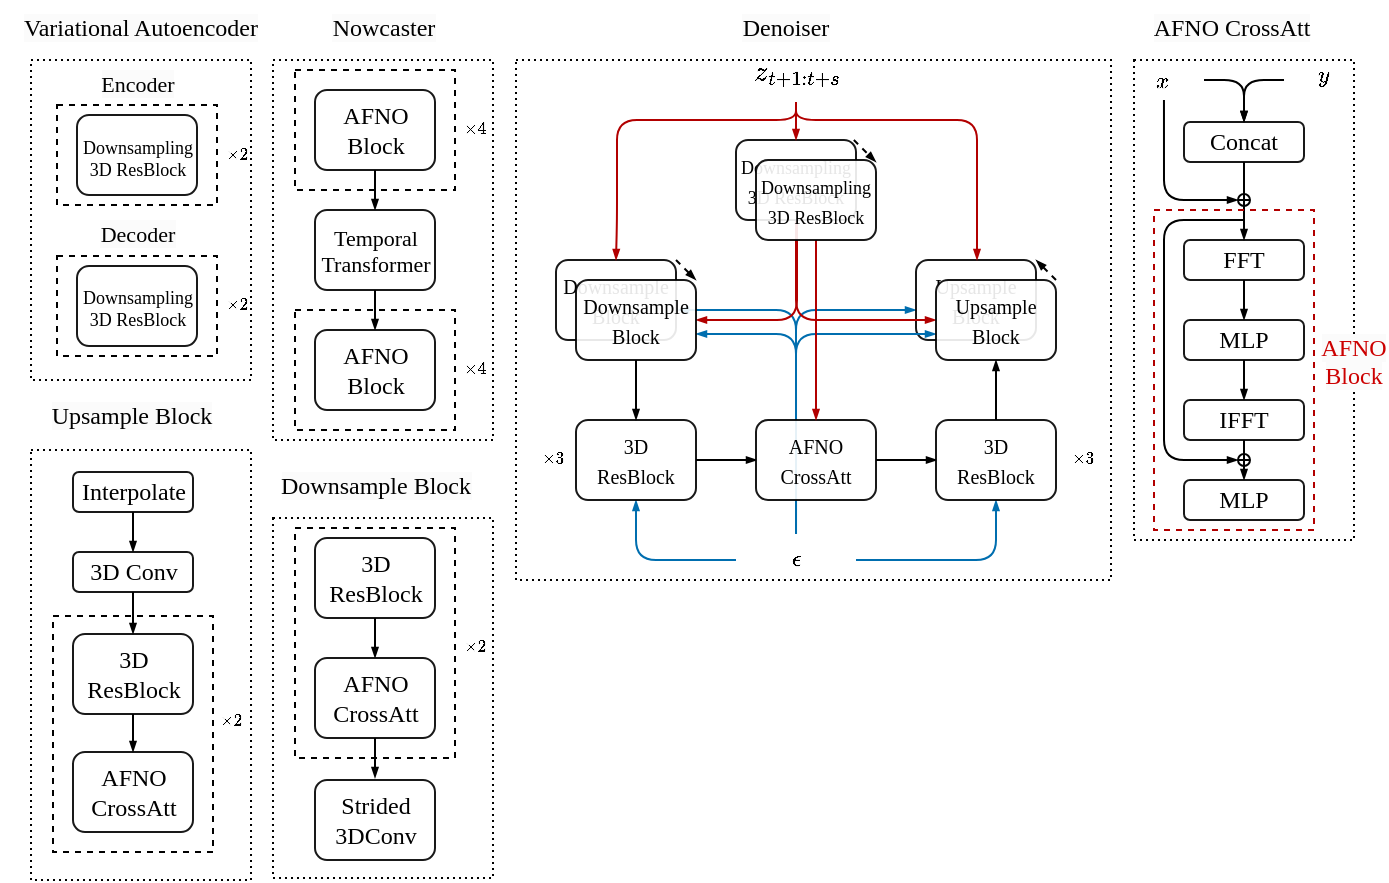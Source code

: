 <mxfile version="24.5.5" type="github">
  <diagram name="Page-1" id="O0wEJRaNHXb9twbTC883">
    <mxGraphModel dx="1012" dy="707" grid="1" gridSize="10" guides="1" tooltips="1" connect="1" arrows="1" fold="1" page="1" pageScale="1" pageWidth="827" pageHeight="1169" math="1" shadow="0">
      <root>
        <mxCell id="0" />
        <mxCell id="1" parent="0" />
        <mxCell id="dDqRAfCX4KW8CPbdggCC-2" value="" style="rounded=0;whiteSpace=wrap;html=1;fillColor=none;dashed=1;dashPattern=1 2;" vertex="1" parent="1">
          <mxGeometry x="194.5" y="80" width="110" height="190" as="geometry" />
        </mxCell>
        <mxCell id="Y9xQykt3Nz5YGnt7pqd_-141" value="" style="rounded=0;whiteSpace=wrap;html=1;fillColor=none;dashed=1;dashPattern=1 2;" parent="1" vertex="1">
          <mxGeometry x="73.5" y="275" width="110" height="215" as="geometry" />
        </mxCell>
        <mxCell id="Y9xQykt3Nz5YGnt7pqd_-128" value="&lt;font style=&quot;font-size: 9px;&quot;&gt;$$\times 2$$&lt;/font&gt;" style="text;html=1;align=center;verticalAlign=middle;resizable=0;points=[];autosize=1;strokeColor=none;fillColor=none;fontSize=20;fontFamily=Architects Daughter;" parent="1" vertex="1">
          <mxGeometry x="254.5" y="354" width="80" height="40" as="geometry" />
        </mxCell>
        <mxCell id="Y9xQykt3Nz5YGnt7pqd_-143" value="" style="rounded=0;whiteSpace=wrap;html=1;fillColor=none;dashed=1;" parent="1" vertex="1">
          <mxGeometry x="84.5" y="358" width="80" height="118" as="geometry" />
        </mxCell>
        <mxCell id="Y9xQykt3Nz5YGnt7pqd_-132" value="" style="rounded=0;whiteSpace=wrap;html=1;fillColor=none;dashed=1;dashPattern=1 2;" parent="1" vertex="1">
          <mxGeometry x="194.5" y="309" width="110" height="180" as="geometry" />
        </mxCell>
        <mxCell id="Y9xQykt3Nz5YGnt7pqd_-126" value="" style="rounded=0;whiteSpace=wrap;html=1;fillColor=none;dashed=1;" parent="1" vertex="1">
          <mxGeometry x="205.5" y="314" width="80" height="115" as="geometry" />
        </mxCell>
        <mxCell id="Y9xQykt3Nz5YGnt7pqd_-121" value="" style="rounded=0;whiteSpace=wrap;html=1;fillColor=none;dashed=1;dashPattern=1 2;" parent="1" vertex="1">
          <mxGeometry x="316" y="80" width="297.5" height="260" as="geometry" />
        </mxCell>
        <mxCell id="Y9xQykt3Nz5YGnt7pqd_-76" style="edgeStyle=orthogonalEdgeStyle;rounded=1;hachureGap=4;orthogonalLoop=1;jettySize=auto;html=1;exitX=0.389;exitY=0.25;exitDx=0;exitDy=0;fontFamily=Architects Daughter;fontSource=https%3A%2F%2Ffonts.googleapis.com%2Fcss%3Ffamily%3DArchitects%2BDaughter;fontSize=16;endSize=3;startSize=3;endArrow=blockThin;endFill=1;fillColor=#1ba1e2;strokeColor=#006EAF;exitPerimeter=0;" parent="1" edge="1">
          <mxGeometry relative="1" as="geometry">
            <mxPoint x="456.01" y="305" as="sourcePoint" />
            <mxPoint x="516" y="205" as="targetPoint" />
            <Array as="points">
              <mxPoint x="456" y="205" />
            </Array>
          </mxGeometry>
        </mxCell>
        <mxCell id="Y9xQykt3Nz5YGnt7pqd_-46" value="&lt;font face=&quot;Times New Roman&quot;&gt;&lt;font style=&quot;font-size: 10px;&quot;&gt;Upsample Block&lt;/font&gt;&lt;br&gt;&lt;/font&gt;" style="rounded=1;whiteSpace=wrap;html=1;gradientColor=none;fillStyle=auto;opacity=90;" parent="1" vertex="1">
          <mxGeometry x="516" y="180" width="60" height="40" as="geometry" />
        </mxCell>
        <mxCell id="Y9xQykt3Nz5YGnt7pqd_-75" style="edgeStyle=orthogonalEdgeStyle;rounded=1;hachureGap=4;orthogonalLoop=1;jettySize=auto;html=1;fontFamily=Architects Daughter;fontSource=https%3A%2F%2Ffonts.googleapis.com%2Fcss%3Ffamily%3DArchitects%2BDaughter;fontSize=16;entryX=1;entryY=0.75;entryDx=0;entryDy=0;endSize=3;startSize=3;fillColor=#1ba1e2;strokeColor=#006EAF;endArrow=blockThin;endFill=1;" parent="1" edge="1">
          <mxGeometry relative="1" as="geometry">
            <mxPoint x="397" y="205" as="targetPoint" />
            <mxPoint x="456" y="310" as="sourcePoint" />
            <Array as="points">
              <mxPoint x="456" y="305" />
              <mxPoint x="456" y="205" />
            </Array>
          </mxGeometry>
        </mxCell>
        <mxCell id="Y9xQykt3Nz5YGnt7pqd_-74" style="edgeStyle=orthogonalEdgeStyle;rounded=1;hachureGap=4;orthogonalLoop=1;jettySize=auto;html=1;exitX=0.389;exitY=0.25;exitDx=0;exitDy=0;entryX=0;entryY=0.75;entryDx=0;entryDy=0;fontFamily=Architects Daughter;fontSource=https%3A%2F%2Ffonts.googleapis.com%2Fcss%3Ffamily%3DArchitects%2BDaughter;fontSize=16;endSize=3;startSize=3;endArrow=blockThin;endFill=1;fillColor=#1ba1e2;strokeColor=#006EAF;exitPerimeter=0;" parent="1" edge="1">
          <mxGeometry relative="1" as="geometry">
            <mxPoint x="456.01" y="317" as="sourcePoint" />
            <mxPoint x="526" y="217" as="targetPoint" />
            <Array as="points">
              <mxPoint x="456" y="217" />
            </Array>
          </mxGeometry>
        </mxCell>
        <mxCell id="Y9xQykt3Nz5YGnt7pqd_-73" style="edgeStyle=orthogonalEdgeStyle;rounded=1;hachureGap=4;orthogonalLoop=1;jettySize=auto;html=1;exitX=0.389;exitY=0.25;exitDx=0;exitDy=0;fontFamily=Architects Daughter;fontSource=https%3A%2F%2Ffonts.googleapis.com%2Fcss%3Ffamily%3DArchitects%2BDaughter;fontSize=16;entryX=1;entryY=0.75;entryDx=0;entryDy=0;endSize=3;startSize=3;exitPerimeter=0;fillColor=#1ba1e2;strokeColor=#006EAF;endArrow=blockThin;endFill=1;" parent="1" edge="1">
          <mxGeometry relative="1" as="geometry">
            <mxPoint x="406" y="217" as="targetPoint" />
            <mxPoint x="456.01" y="317" as="sourcePoint" />
            <Array as="points">
              <mxPoint x="456" y="217" />
            </Array>
          </mxGeometry>
        </mxCell>
        <mxCell id="Y9xQykt3Nz5YGnt7pqd_-18" style="edgeStyle=orthogonalEdgeStyle;rounded=1;hachureGap=4;orthogonalLoop=1;jettySize=auto;html=1;exitX=1;exitY=0.5;exitDx=0;exitDy=0;fontFamily=Architects Daughter;fontSource=https%3A%2F%2Ffonts.googleapis.com%2Fcss%3Ffamily%3DArchitects%2BDaughter;fontSize=16;endArrow=blockThin;endFill=1;endSize=3;startSize=3;" parent="1" source="Y9xQykt3Nz5YGnt7pqd_-15" edge="1">
          <mxGeometry relative="1" as="geometry">
            <mxPoint x="436.5" y="280.081" as="targetPoint" />
          </mxGeometry>
        </mxCell>
        <mxCell id="Y9xQykt3Nz5YGnt7pqd_-70" style="edgeStyle=orthogonalEdgeStyle;rounded=1;hachureGap=4;orthogonalLoop=1;jettySize=auto;html=1;fontFamily=Architects Daughter;fontSource=https%3A%2F%2Ffonts.googleapis.com%2Fcss%3Ffamily%3DArchitects%2BDaughter;fontSize=16;endSize=3;startSize=3;endArrow=blockThin;endFill=1;fillColor=#1ba1e2;strokeColor=#006EAF;" parent="1" target="Y9xQykt3Nz5YGnt7pqd_-15" edge="1">
          <mxGeometry relative="1" as="geometry">
            <mxPoint x="426" y="330" as="sourcePoint" />
            <Array as="points">
              <mxPoint x="376" y="330" />
            </Array>
          </mxGeometry>
        </mxCell>
        <mxCell id="Y9xQykt3Nz5YGnt7pqd_-15" value="&lt;font face=&quot;Times New Roman&quot;&gt;&lt;font style=&quot;font-size: 10px;&quot;&gt;3D &lt;br&gt;ResBlock&lt;/font&gt;&lt;br&gt;&lt;/font&gt;" style="rounded=1;whiteSpace=wrap;html=1;opacity=90;" parent="1" vertex="1">
          <mxGeometry x="346" y="260" width="60" height="40" as="geometry" />
        </mxCell>
        <mxCell id="Y9xQykt3Nz5YGnt7pqd_-16" value="&lt;font style=&quot;font-size: 9px;&quot;&gt;$$\times 3$$&lt;/font&gt;" style="text;html=1;align=center;verticalAlign=middle;resizable=0;points=[];autosize=1;strokeColor=none;fillColor=none;fontSize=20;fontFamily=Architects Daughter;" parent="1" vertex="1">
          <mxGeometry x="293.5" y="260" width="80" height="40" as="geometry" />
        </mxCell>
        <mxCell id="Y9xQykt3Nz5YGnt7pqd_-21" style="edgeStyle=orthogonalEdgeStyle;rounded=1;hachureGap=4;orthogonalLoop=1;jettySize=auto;html=1;fontFamily=Architects Daughter;fontSource=https%3A%2F%2Ffonts.googleapis.com%2Fcss%3Ffamily%3DArchitects%2BDaughter;fontSize=16;endArrow=blockThin;endFill=1;endSize=3;startSize=3;" parent="1" source="Y9xQykt3Nz5YGnt7pqd_-20" edge="1">
          <mxGeometry relative="1" as="geometry">
            <mxPoint x="526.5" y="280" as="targetPoint" />
          </mxGeometry>
        </mxCell>
        <mxCell id="Y9xQykt3Nz5YGnt7pqd_-71" style="edgeStyle=orthogonalEdgeStyle;rounded=1;hachureGap=4;orthogonalLoop=1;jettySize=auto;html=1;fontFamily=Architects Daughter;fontSource=https%3A%2F%2Ffonts.googleapis.com%2Fcss%3Ffamily%3DArchitects%2BDaughter;fontSize=16;endSize=3;startSize=3;endArrow=blockThin;endFill=1;fillColor=#1ba1e2;strokeColor=#006EAF;" parent="1" target="Y9xQykt3Nz5YGnt7pqd_-22" edge="1">
          <mxGeometry relative="1" as="geometry">
            <mxPoint x="486" y="330" as="sourcePoint" />
            <Array as="points">
              <mxPoint x="496" y="330" />
              <mxPoint x="556" y="330" />
            </Array>
          </mxGeometry>
        </mxCell>
        <mxCell id="Y9xQykt3Nz5YGnt7pqd_-20" value="&lt;font style=&quot;font-size: 10px;&quot; face=&quot;Times New Roman&quot;&gt;&lt;font style=&quot;font-size: 10px;&quot;&gt;AFNO&lt;br&gt;&lt;/font&gt;CrossAtt&lt;br&gt;&lt;/font&gt;" style="rounded=1;whiteSpace=wrap;html=1;opacity=90;" parent="1" vertex="1">
          <mxGeometry x="436" y="260" width="60" height="40" as="geometry" />
        </mxCell>
        <mxCell id="Y9xQykt3Nz5YGnt7pqd_-22" value="&lt;font face=&quot;Times New Roman&quot;&gt;&lt;font style=&quot;font-size: 10px;&quot;&gt;3D &lt;br&gt;ResBlock&lt;/font&gt;&lt;br&gt;&lt;/font&gt;" style="rounded=1;whiteSpace=wrap;html=1;opacity=90;" parent="1" vertex="1">
          <mxGeometry x="526" y="260" width="60" height="40" as="geometry" />
        </mxCell>
        <mxCell id="Y9xQykt3Nz5YGnt7pqd_-45" style="edgeStyle=orthogonalEdgeStyle;rounded=1;hachureGap=4;orthogonalLoop=1;jettySize=auto;html=1;fontFamily=Architects Daughter;fontSource=https%3A%2F%2Ffonts.googleapis.com%2Fcss%3Ffamily%3DArchitects%2BDaughter;fontSize=16;entryX=1;entryY=0.5;entryDx=0;entryDy=0;endSize=3;startSize=3;fillColor=#e51400;strokeColor=#B20000;endArrow=blockThin;endFill=1;" parent="1" target="Y9xQykt3Nz5YGnt7pqd_-50" edge="1">
          <mxGeometry relative="1" as="geometry">
            <mxPoint x="416" y="200" as="targetPoint" />
            <mxPoint x="456.5" y="160" as="sourcePoint" />
            <Array as="points">
              <mxPoint x="456.5" y="210" />
            </Array>
          </mxGeometry>
        </mxCell>
        <mxCell id="Y9xQykt3Nz5YGnt7pqd_-47" style="edgeStyle=orthogonalEdgeStyle;rounded=1;hachureGap=4;orthogonalLoop=1;jettySize=auto;html=1;fontFamily=Architects Daughter;fontSource=https%3A%2F%2Ffonts.googleapis.com%2Fcss%3Ffamily%3DArchitects%2BDaughter;fontSize=16;entryX=0;entryY=0.5;entryDx=0;entryDy=0;endSize=3;exitX=0.5;exitY=1;exitDx=0;exitDy=0;startSize=3;fillColor=#e51400;strokeColor=#B20000;endArrow=blockThin;endFill=1;" parent="1" source="Y9xQykt3Nz5YGnt7pqd_-40" target="Y9xQykt3Nz5YGnt7pqd_-51" edge="1">
          <mxGeometry relative="1" as="geometry">
            <mxPoint x="466" y="200" as="targetPoint" />
            <Array as="points">
              <mxPoint x="455.5" y="210" />
            </Array>
          </mxGeometry>
        </mxCell>
        <mxCell id="Y9xQykt3Nz5YGnt7pqd_-40" value="&lt;font style=&quot;border-color: var(--border-color); font-family: &amp;quot;Times New Roman&amp;quot;; font-size: 9px;&quot;&gt;Downsampling&lt;br style=&quot;border-color: var(--border-color);&quot;&gt;3D ResBloc&lt;/font&gt;&lt;font style=&quot;border-color: var(--border-color); font-family: &amp;quot;Times New Roman&amp;quot;; font-size: 9px;&quot;&gt;k&lt;/font&gt;&lt;font face=&quot;Times New Roman&quot;&gt;&lt;br&gt;&lt;/font&gt;" style="rounded=1;whiteSpace=wrap;html=1;gradientColor=none;fillStyle=auto;opacity=90;" parent="1" vertex="1">
          <mxGeometry x="426" y="120" width="60" height="40" as="geometry" />
        </mxCell>
        <mxCell id="Y9xQykt3Nz5YGnt7pqd_-44" value="&lt;font face=&quot;Times New Roman&quot;&gt;&lt;font size=&quot;1&quot;&gt;Downsample Block&lt;/font&gt;&lt;br&gt;&lt;/font&gt;" style="rounded=1;whiteSpace=wrap;html=1;gradientColor=none;fillStyle=auto;opacity=90;" parent="1" vertex="1">
          <mxGeometry x="336" y="180" width="60" height="40" as="geometry" />
        </mxCell>
        <mxCell id="Y9xQykt3Nz5YGnt7pqd_-193" style="edgeStyle=orthogonalEdgeStyle;rounded=1;hachureGap=4;orthogonalLoop=1;jettySize=auto;html=1;entryX=0.5;entryY=0;entryDx=0;entryDy=0;fontFamily=Architects Daughter;fontSource=https%3A%2F%2Ffonts.googleapis.com%2Fcss%3Ffamily%3DArchitects%2BDaughter;fontSize=16;endSize=3;startSize=3;endArrow=blockThin;endFill=1;fillColor=#e51400;strokeColor=#B20000;" parent="1" source="Y9xQykt3Nz5YGnt7pqd_-48" target="Y9xQykt3Nz5YGnt7pqd_-20" edge="1">
          <mxGeometry relative="1" as="geometry" />
        </mxCell>
        <mxCell id="Y9xQykt3Nz5YGnt7pqd_-48" value="&lt;font style=&quot;border-color: var(--border-color); font-family: &amp;quot;Times New Roman&amp;quot;; font-size: 9px;&quot;&gt;Downsampling&lt;br style=&quot;border-color: var(--border-color);&quot;&gt;3D ResBloc&lt;/font&gt;&lt;font style=&quot;border-color: var(--border-color); font-family: &amp;quot;Times New Roman&amp;quot;; font-size: 9px;&quot;&gt;k&lt;/font&gt;&lt;font face=&quot;Times New Roman&quot;&gt;&lt;br&gt;&lt;/font&gt;" style="rounded=1;whiteSpace=wrap;html=1;gradientColor=none;fillStyle=auto;opacity=90;" parent="1" vertex="1">
          <mxGeometry x="436" y="130" width="60" height="40" as="geometry" />
        </mxCell>
        <mxCell id="Y9xQykt3Nz5YGnt7pqd_-50" value="&lt;font face=&quot;Times New Roman&quot;&gt;&lt;font size=&quot;1&quot;&gt;Downsample Block&lt;/font&gt;&lt;br&gt;&lt;/font&gt;" style="rounded=1;whiteSpace=wrap;html=1;gradientColor=none;fillStyle=auto;opacity=90;" parent="1" vertex="1">
          <mxGeometry x="346" y="190" width="60" height="40" as="geometry" />
        </mxCell>
        <mxCell id="Y9xQykt3Nz5YGnt7pqd_-60" style="edgeStyle=orthogonalEdgeStyle;rounded=1;hachureGap=4;orthogonalLoop=1;jettySize=auto;html=1;fontFamily=Architects Daughter;fontSource=https%3A%2F%2Ffonts.googleapis.com%2Fcss%3Ffamily%3DArchitects%2BDaughter;fontSize=16;startSize=3;endSize=3;endArrow=blockThin;endFill=1;exitX=0.5;exitY=0;exitDx=0;exitDy=0;" parent="1" source="Y9xQykt3Nz5YGnt7pqd_-22" target="Y9xQykt3Nz5YGnt7pqd_-51" edge="1">
          <mxGeometry relative="1" as="geometry" />
        </mxCell>
        <mxCell id="Y9xQykt3Nz5YGnt7pqd_-51" value="&lt;font face=&quot;Times New Roman&quot;&gt;&lt;font style=&quot;font-size: 10px;&quot;&gt;Upsample Block&lt;/font&gt;&lt;br&gt;&lt;/font&gt;" style="rounded=1;whiteSpace=wrap;html=1;gradientColor=none;fillStyle=auto;opacity=90;" parent="1" vertex="1">
          <mxGeometry x="526" y="190" width="60" height="40" as="geometry" />
        </mxCell>
        <mxCell id="Y9xQykt3Nz5YGnt7pqd_-59" style="edgeStyle=orthogonalEdgeStyle;rounded=1;hachureGap=4;orthogonalLoop=1;jettySize=auto;html=1;fontFamily=Architects Daughter;fontSource=https%3A%2F%2Ffonts.googleapis.com%2Fcss%3Ffamily%3DArchitects%2BDaughter;fontSize=16;endSize=3;startSize=3;endArrow=blockThin;endFill=1;entryX=0.5;entryY=0;entryDx=0;entryDy=0;" parent="1" source="Y9xQykt3Nz5YGnt7pqd_-50" target="Y9xQykt3Nz5YGnt7pqd_-15" edge="1">
          <mxGeometry relative="1" as="geometry" />
        </mxCell>
        <mxCell id="Y9xQykt3Nz5YGnt7pqd_-66" style="edgeStyle=orthogonalEdgeStyle;rounded=1;hachureGap=4;orthogonalLoop=1;jettySize=auto;html=1;entryX=0.5;entryY=0;entryDx=0;entryDy=0;fontFamily=Architects Daughter;fontSource=https%3A%2F%2Ffonts.googleapis.com%2Fcss%3Ffamily%3DArchitects%2BDaughter;fontSize=16;endSize=3;startSize=3;endArrow=blockThin;endFill=1;fillColor=#e51400;strokeColor=#B20000;" parent="1" source="Y9xQykt3Nz5YGnt7pqd_-64" target="Y9xQykt3Nz5YGnt7pqd_-40" edge="1">
          <mxGeometry relative="1" as="geometry" />
        </mxCell>
        <mxCell id="Y9xQykt3Nz5YGnt7pqd_-64" value="$$z_{t+1:t+s}$$" style="text;html=1;align=center;verticalAlign=middle;resizable=0;points=[];autosize=1;strokeColor=none;fillColor=none;rounded=1;" parent="1" vertex="1">
          <mxGeometry x="401" y="71" width="110" height="30" as="geometry" />
        </mxCell>
        <mxCell id="Y9xQykt3Nz5YGnt7pqd_-77" value="&lt;font style=&quot;font-size: 12px;&quot;&gt;$$\epsilon$$&lt;/font&gt;" style="text;html=1;align=center;verticalAlign=middle;resizable=0;points=[];autosize=1;strokeColor=none;fillColor=none;fontSize=20;fontFamily=Architects Daughter;" parent="1" vertex="1">
          <mxGeometry x="411" y="310" width="90" height="40" as="geometry" />
        </mxCell>
        <mxCell id="Y9xQykt3Nz5YGnt7pqd_-79" value="" style="endArrow=blockThin;dashed=1;html=1;rounded=0;exitX=0;exitY=1;exitDx=0;exitDy=0;fillColor=#e51400;strokeColor=#000000;entryX=1;entryY=0;entryDx=0;entryDy=0;endFill=1;startSize=3;endSize=3;" parent="1" target="Y9xQykt3Nz5YGnt7pqd_-46" edge="1">
          <mxGeometry width="50" height="50" relative="1" as="geometry">
            <mxPoint x="586" y="190" as="sourcePoint" />
            <mxPoint x="566" y="170" as="targetPoint" />
          </mxGeometry>
        </mxCell>
        <mxCell id="Y9xQykt3Nz5YGnt7pqd_-80" value="" style="endArrow=blockThin;dashed=1;html=1;rounded=0;exitX=0;exitY=1;exitDx=0;exitDy=0;fillColor=#e51400;strokeColor=#000000;entryX=1;entryY=0;entryDx=0;entryDy=0;endFill=1;startSize=3;endSize=3;" parent="1" edge="1">
          <mxGeometry width="50" height="50" relative="1" as="geometry">
            <mxPoint x="396" y="180" as="sourcePoint" />
            <mxPoint x="406" y="190" as="targetPoint" />
          </mxGeometry>
        </mxCell>
        <mxCell id="Y9xQykt3Nz5YGnt7pqd_-120" value="&lt;span style=&quot;color: rgb(0, 0, 0); font-family: &amp;quot;Times New Roman&amp;quot;; font-size: 12px; font-style: normal; font-variant-ligatures: normal; font-variant-caps: normal; font-weight: 400; letter-spacing: normal; orphans: 2; text-indent: 0px; text-transform: none; widows: 2; word-spacing: 0px; -webkit-text-stroke-width: 0px; background-color: rgb(251, 251, 251); text-decoration-thickness: initial; text-decoration-style: initial; text-decoration-color: initial; float: none; display: inline !important;&quot;&gt;Denoiser&lt;/span&gt;" style="text;whiteSpace=wrap;html=1;align=center;" parent="1" vertex="1">
          <mxGeometry x="386" y="50" width="130" height="30" as="geometry" />
        </mxCell>
        <mxCell id="Y9xQykt3Nz5YGnt7pqd_-123" value="&lt;span style=&quot;color: rgb(0, 0, 0); font-family: &amp;quot;Times New Roman&amp;quot;; font-size: 12px; font-style: normal; font-variant-ligatures: normal; font-variant-caps: normal; font-weight: 400; letter-spacing: normal; orphans: 2; text-indent: 0px; text-transform: none; widows: 2; word-spacing: 0px; -webkit-text-stroke-width: 0px; background-color: rgb(251, 251, 251); text-decoration-thickness: initial; text-decoration-style: initial; text-decoration-color: initial; float: none; display: inline !important;&quot;&gt;Downsample Block&lt;/span&gt;" style="text;whiteSpace=wrap;html=1;align=center;" parent="1" vertex="1">
          <mxGeometry x="180.5" y="279" width="130" height="30" as="geometry" />
        </mxCell>
        <mxCell id="Y9xQykt3Nz5YGnt7pqd_-127" style="edgeStyle=orthogonalEdgeStyle;rounded=1;hachureGap=4;orthogonalLoop=1;jettySize=auto;html=1;exitX=0.5;exitY=1;exitDx=0;exitDy=0;entryX=0.5;entryY=0;entryDx=0;entryDy=0;fontFamily=Architects Daughter;fontSource=https%3A%2F%2Ffonts.googleapis.com%2Fcss%3Ffamily%3DArchitects%2BDaughter;fontSize=16;endSize=3;startSize=3;endArrow=blockThin;endFill=1;" parent="1" source="Y9xQykt3Nz5YGnt7pqd_-124" target="Y9xQykt3Nz5YGnt7pqd_-125" edge="1">
          <mxGeometry relative="1" as="geometry" />
        </mxCell>
        <mxCell id="Y9xQykt3Nz5YGnt7pqd_-124" value="&lt;font face=&quot;Times New Roman&quot;&gt;&lt;font style=&quot;font-size: 12px;&quot;&gt;3D ResBlock&lt;/font&gt;&lt;br&gt;&lt;/font&gt;" style="rounded=1;whiteSpace=wrap;html=1;opacity=90;" parent="1" vertex="1">
          <mxGeometry x="215.5" y="319" width="60" height="40" as="geometry" />
        </mxCell>
        <mxCell id="Y9xQykt3Nz5YGnt7pqd_-125" value="&lt;font face=&quot;Times New Roman&quot;&gt;&lt;font style=&quot;font-size: 12px;&quot;&gt;AFNO&lt;br&gt;&lt;/font&gt;CrossAtt&lt;br&gt;&lt;/font&gt;" style="rounded=1;whiteSpace=wrap;html=1;opacity=90;" parent="1" vertex="1">
          <mxGeometry x="215.5" y="379" width="60" height="40" as="geometry" />
        </mxCell>
        <mxCell id="Y9xQykt3Nz5YGnt7pqd_-129" value="&lt;font face=&quot;Times New Roman&quot;&gt;Strided 3DConv&lt;br&gt;&lt;/font&gt;" style="rounded=1;whiteSpace=wrap;html=1;opacity=90;" parent="1" vertex="1">
          <mxGeometry x="215.5" y="440" width="60" height="40" as="geometry" />
        </mxCell>
        <mxCell id="Y9xQykt3Nz5YGnt7pqd_-130" style="edgeStyle=orthogonalEdgeStyle;rounded=1;hachureGap=4;orthogonalLoop=1;jettySize=auto;html=1;exitX=0.5;exitY=1;exitDx=0;exitDy=0;fontFamily=Architects Daughter;fontSource=https%3A%2F%2Ffonts.googleapis.com%2Fcss%3Ffamily%3DArchitects%2BDaughter;fontSize=16;endSize=3;startSize=3;endArrow=blockThin;endFill=1;" parent="1" edge="1">
          <mxGeometry relative="1" as="geometry">
            <mxPoint x="245.5" y="419" as="sourcePoint" />
            <mxPoint x="245.5" y="439" as="targetPoint" />
          </mxGeometry>
        </mxCell>
        <mxCell id="Y9xQykt3Nz5YGnt7pqd_-134" value="&lt;span style=&quot;color: rgb(0, 0, 0); font-family: &amp;quot;Times New Roman&amp;quot;; font-size: 12px; font-style: normal; font-variant-ligatures: normal; font-variant-caps: normal; font-weight: 400; letter-spacing: normal; orphans: 2; text-indent: 0px; text-transform: none; widows: 2; word-spacing: 0px; -webkit-text-stroke-width: 0px; background-color: rgb(251, 251, 251); text-decoration-thickness: initial; text-decoration-style: initial; text-decoration-color: initial; float: none; display: inline !important;&quot;&gt;Upsample Block&lt;/span&gt;" style="text;whiteSpace=wrap;html=1;align=center;" parent="1" vertex="1">
          <mxGeometry x="58.5" y="244" width="130" height="30" as="geometry" />
        </mxCell>
        <mxCell id="Y9xQykt3Nz5YGnt7pqd_-135" style="edgeStyle=orthogonalEdgeStyle;rounded=1;hachureGap=4;orthogonalLoop=1;jettySize=auto;html=1;exitX=0.5;exitY=1;exitDx=0;exitDy=0;entryX=0.5;entryY=0;entryDx=0;entryDy=0;fontFamily=Architects Daughter;fontSource=https%3A%2F%2Ffonts.googleapis.com%2Fcss%3Ffamily%3DArchitects%2BDaughter;fontSize=16;endSize=3;startSize=3;endArrow=blockThin;endFill=1;" parent="1" source="Y9xQykt3Nz5YGnt7pqd_-136" target="Y9xQykt3Nz5YGnt7pqd_-186" edge="1">
          <mxGeometry relative="1" as="geometry" />
        </mxCell>
        <mxCell id="Y9xQykt3Nz5YGnt7pqd_-136" value="&lt;font face=&quot;Times New Roman&quot;&gt;Interpolate&lt;br&gt;&lt;/font&gt;" style="rounded=1;whiteSpace=wrap;html=1;opacity=90;" parent="1" vertex="1">
          <mxGeometry x="94.5" y="286" width="60" height="20" as="geometry" />
        </mxCell>
        <mxCell id="Y9xQykt3Nz5YGnt7pqd_-137" value="&lt;font face=&quot;Times New Roman&quot;&gt;3D ResBlock&lt;br&gt;&lt;/font&gt;" style="rounded=1;whiteSpace=wrap;html=1;opacity=90;" parent="1" vertex="1">
          <mxGeometry x="94.5" y="367" width="60" height="40" as="geometry" />
        </mxCell>
        <mxCell id="Y9xQykt3Nz5YGnt7pqd_-138" value="&lt;font style=&quot;font-size: 9px;&quot;&gt;$$\times 2$$&lt;/font&gt;" style="text;html=1;align=center;verticalAlign=middle;resizable=0;points=[];autosize=1;strokeColor=none;fillColor=none;fontSize=20;fontFamily=Architects Daughter;" parent="1" vertex="1">
          <mxGeometry x="132.5" y="391" width="80" height="40" as="geometry" />
        </mxCell>
        <mxCell id="Y9xQykt3Nz5YGnt7pqd_-139" value="&lt;font face=&quot;Times New Roman&quot;&gt;&lt;font style=&quot;border-color: var(--border-color);&quot;&gt;AFNO&lt;br style=&quot;border-color: var(--border-color);&quot;&gt;&lt;/font&gt;CrossAtt&lt;br&gt;&lt;/font&gt;" style="rounded=1;whiteSpace=wrap;html=1;opacity=90;" parent="1" vertex="1">
          <mxGeometry x="94.5" y="426" width="60" height="40" as="geometry" />
        </mxCell>
        <mxCell id="Y9xQykt3Nz5YGnt7pqd_-140" style="edgeStyle=orthogonalEdgeStyle;rounded=1;hachureGap=4;orthogonalLoop=1;jettySize=auto;html=1;exitX=0.5;exitY=1;exitDx=0;exitDy=0;fontFamily=Architects Daughter;fontSource=https%3A%2F%2Ffonts.googleapis.com%2Fcss%3Ffamily%3DArchitects%2BDaughter;fontSize=16;endSize=3;startSize=3;endArrow=blockThin;endFill=1;" parent="1" edge="1">
          <mxGeometry relative="1" as="geometry">
            <mxPoint x="124.5" y="407" as="sourcePoint" />
            <mxPoint x="124.5" y="426" as="targetPoint" />
          </mxGeometry>
        </mxCell>
        <mxCell id="Y9xQykt3Nz5YGnt7pqd_-145" value="&lt;span style=&quot;color: rgb(0, 0, 0); font-family: &amp;quot;Times New Roman&amp;quot;; font-size: 12px; font-style: normal; font-variant-ligatures: normal; font-variant-caps: normal; font-weight: 400; letter-spacing: normal; orphans: 2; text-indent: 0px; text-transform: none; widows: 2; word-spacing: 0px; -webkit-text-stroke-width: 0px; background-color: rgb(251, 251, 251); text-decoration-thickness: initial; text-decoration-style: initial; text-decoration-color: initial; float: none; display: inline !important;&quot;&gt;AFNO CrossAtt&lt;/span&gt;" style="text;whiteSpace=wrap;html=1;align=center;" parent="1" vertex="1">
          <mxGeometry x="609" y="50" width="130" height="30" as="geometry" />
        </mxCell>
        <mxCell id="Y9xQykt3Nz5YGnt7pqd_-157" value="" style="endArrow=none;html=1;rounded=1;sketch=1;hachureGap=4;jiggle=2;curveFitting=1;fontFamily=Architects Daughter;fontSource=https%3A%2F%2Ffonts.googleapis.com%2Fcss%3Ffamily%3DArchitects%2BDaughter;fontSize=16;" parent="1" edge="1">
          <mxGeometry width="50" height="50" relative="1" as="geometry">
            <mxPoint x="643.706" y="80" as="sourcePoint" />
            <mxPoint x="643.706" y="80" as="targetPoint" />
          </mxGeometry>
        </mxCell>
        <mxCell id="Y9xQykt3Nz5YGnt7pqd_-169" style="edgeStyle=orthogonalEdgeStyle;rounded=1;hachureGap=4;orthogonalLoop=1;jettySize=auto;html=1;fontFamily=Architects Daughter;fontSource=https%3A%2F%2Ffonts.googleapis.com%2Fcss%3Ffamily%3DArchitects%2BDaughter;fontSize=16;endSize=3;startSize=3;endArrow=blockThin;endFill=1;" parent="1" source="Y9xQykt3Nz5YGnt7pqd_-161" target="Y9xQykt3Nz5YGnt7pqd_-163" edge="1">
          <mxGeometry relative="1" as="geometry" />
        </mxCell>
        <mxCell id="Y9xQykt3Nz5YGnt7pqd_-161" value="&lt;font face=&quot;Times New Roman&quot;&gt;FFT&lt;br&gt;&lt;/font&gt;" style="rounded=1;whiteSpace=wrap;html=1;opacity=90;" parent="1" vertex="1">
          <mxGeometry x="650" y="170" width="60" height="20" as="geometry" />
        </mxCell>
        <mxCell id="Y9xQykt3Nz5YGnt7pqd_-170" style="edgeStyle=orthogonalEdgeStyle;rounded=1;hachureGap=4;orthogonalLoop=1;jettySize=auto;html=1;exitX=0.5;exitY=1;exitDx=0;exitDy=0;entryX=0.5;entryY=0;entryDx=0;entryDy=0;fontFamily=Architects Daughter;fontSource=https%3A%2F%2Ffonts.googleapis.com%2Fcss%3Ffamily%3DArchitects%2BDaughter;fontSize=16;endSize=3;startSize=3;endArrow=blockThin;endFill=1;" parent="1" source="Y9xQykt3Nz5YGnt7pqd_-162" target="Y9xQykt3Nz5YGnt7pqd_-161" edge="1">
          <mxGeometry relative="1" as="geometry">
            <Array as="points">
              <mxPoint x="680" y="160" />
              <mxPoint x="680" y="160" />
            </Array>
          </mxGeometry>
        </mxCell>
        <mxCell id="Y9xQykt3Nz5YGnt7pqd_-162" value="&lt;font face=&quot;Times New Roman&quot;&gt;Concat&lt;br&gt;&lt;/font&gt;" style="rounded=1;whiteSpace=wrap;html=1;opacity=90;" parent="1" vertex="1">
          <mxGeometry x="650" y="111" width="60" height="20" as="geometry" />
        </mxCell>
        <mxCell id="Y9xQykt3Nz5YGnt7pqd_-168" style="edgeStyle=orthogonalEdgeStyle;rounded=1;hachureGap=4;orthogonalLoop=1;jettySize=auto;html=1;exitX=0.5;exitY=1;exitDx=0;exitDy=0;entryX=0.5;entryY=0;entryDx=0;entryDy=0;fontFamily=Architects Daughter;fontSource=https%3A%2F%2Ffonts.googleapis.com%2Fcss%3Ffamily%3DArchitects%2BDaughter;fontSize=16;endSize=3;startSize=3;endArrow=blockThin;endFill=1;" parent="1" source="Y9xQykt3Nz5YGnt7pqd_-163" target="Y9xQykt3Nz5YGnt7pqd_-164" edge="1">
          <mxGeometry relative="1" as="geometry" />
        </mxCell>
        <mxCell id="Y9xQykt3Nz5YGnt7pqd_-163" value="&lt;font face=&quot;Times New Roman&quot;&gt;MLP&lt;br&gt;&lt;/font&gt;" style="rounded=1;whiteSpace=wrap;html=1;opacity=90;" parent="1" vertex="1">
          <mxGeometry x="650" y="210" width="60" height="20" as="geometry" />
        </mxCell>
        <mxCell id="Y9xQykt3Nz5YGnt7pqd_-167" style="edgeStyle=orthogonalEdgeStyle;rounded=1;hachureGap=4;orthogonalLoop=1;jettySize=auto;html=1;exitX=0.5;exitY=1;exitDx=0;exitDy=0;entryX=0.5;entryY=0;entryDx=0;entryDy=0;fontFamily=Architects Daughter;fontSource=https%3A%2F%2Ffonts.googleapis.com%2Fcss%3Ffamily%3DArchitects%2BDaughter;fontSize=16;endSize=3;startSize=3;endArrow=blockThin;endFill=1;" parent="1" source="Y9xQykt3Nz5YGnt7pqd_-164" target="Y9xQykt3Nz5YGnt7pqd_-165" edge="1">
          <mxGeometry relative="1" as="geometry" />
        </mxCell>
        <mxCell id="Y9xQykt3Nz5YGnt7pqd_-164" value="&lt;font face=&quot;Times New Roman&quot;&gt;IFFT&lt;br&gt;&lt;/font&gt;" style="rounded=1;whiteSpace=wrap;html=1;opacity=90;" parent="1" vertex="1">
          <mxGeometry x="650" y="250" width="60" height="20" as="geometry" />
        </mxCell>
        <mxCell id="Y9xQykt3Nz5YGnt7pqd_-165" value="&lt;font face=&quot;Times New Roman&quot;&gt;MLP&lt;br&gt;&lt;/font&gt;" style="rounded=1;whiteSpace=wrap;html=1;opacity=90;" parent="1" vertex="1">
          <mxGeometry x="650" y="290" width="60" height="20" as="geometry" />
        </mxCell>
        <mxCell id="Y9xQykt3Nz5YGnt7pqd_-173" style="edgeStyle=orthogonalEdgeStyle;rounded=1;hachureGap=4;orthogonalLoop=1;jettySize=auto;html=1;fontFamily=Architects Daughter;fontSource=https%3A%2F%2Ffonts.googleapis.com%2Fcss%3Ffamily%3DArchitects%2BDaughter;fontSize=16;endSize=3;startSize=3;endArrow=blockThin;endFill=1;" parent="1" target="Y9xQykt3Nz5YGnt7pqd_-162" edge="1">
          <mxGeometry relative="1" as="geometry">
            <mxPoint x="660" y="90" as="sourcePoint" />
            <mxPoint x="660" y="90" as="targetPoint" />
            <Array as="points">
              <mxPoint x="680" y="90" />
            </Array>
          </mxGeometry>
        </mxCell>
        <mxCell id="Y9xQykt3Nz5YGnt7pqd_-174" style="edgeStyle=orthogonalEdgeStyle;rounded=1;hachureGap=4;orthogonalLoop=1;jettySize=auto;html=1;fontFamily=Architects Daughter;fontSource=https%3A%2F%2Ffonts.googleapis.com%2Fcss%3Ffamily%3DArchitects%2BDaughter;fontSize=16;exitX=0.35;exitY=0.5;exitDx=0;exitDy=0;exitPerimeter=0;entryX=0.5;entryY=0;entryDx=0;entryDy=0;endSize=3;startSize=3;endArrow=blockThin;endFill=1;" parent="1" target="Y9xQykt3Nz5YGnt7pqd_-162" edge="1">
          <mxGeometry relative="1" as="geometry">
            <mxPoint x="700" y="90" as="sourcePoint" />
          </mxGeometry>
        </mxCell>
        <mxCell id="Y9xQykt3Nz5YGnt7pqd_-175" style="edgeStyle=orthogonalEdgeStyle;rounded=1;hachureGap=4;orthogonalLoop=1;jettySize=auto;html=1;fontFamily=Architects Daughter;fontSource=https%3A%2F%2Ffonts.googleapis.com%2Fcss%3Ffamily%3DArchitects%2BDaughter;fontSize=16;endSize=3;startSize=3;endArrow=blockThin;endFill=1;exitX=0.333;exitY=0.725;exitDx=0;exitDy=0;exitPerimeter=0;entryX=0;entryY=0.5;entryDx=0;entryDy=0;" parent="1" target="Y9xQykt3Nz5YGnt7pqd_-176" edge="1">
          <mxGeometry relative="1" as="geometry">
            <mxPoint x="639.98" y="100" as="sourcePoint" />
            <mxPoint x="670" y="140" as="targetPoint" />
            <Array as="points">
              <mxPoint x="640" y="150" />
            </Array>
          </mxGeometry>
        </mxCell>
        <mxCell id="Y9xQykt3Nz5YGnt7pqd_-176" value="" style="shape=orEllipse;perimeter=ellipsePerimeter;whiteSpace=wrap;html=1;backgroundOutline=1;rounded=1;hachureGap=4;fontFamily=Architects Daughter;fontSource=https%3A%2F%2Ffonts.googleapis.com%2Fcss%3Ffamily%3DArchitects%2BDaughter;fontSize=20;" parent="1" vertex="1">
          <mxGeometry x="677" y="147" width="6" height="6" as="geometry" />
        </mxCell>
        <mxCell id="Y9xQykt3Nz5YGnt7pqd_-178" value="&lt;font style=&quot;font-size: 12px;&quot;&gt;$$y$$&lt;/font&gt;" style="text;html=1;align=center;verticalAlign=middle;resizable=0;points=[];autosize=1;strokeColor=none;fillColor=none;fontSize=20;fontFamily=Architects Daughter;" parent="1" vertex="1">
          <mxGeometry x="689" y="68" width="60" height="40" as="geometry" />
        </mxCell>
        <mxCell id="Y9xQykt3Nz5YGnt7pqd_-179" value="&lt;font style=&quot;font-size: 12px;&quot;&gt;$$x$$&lt;/font&gt;" style="text;html=1;align=center;verticalAlign=middle;resizable=0;points=[];autosize=1;strokeColor=none;fillColor=none;fontSize=20;fontFamily=Architects Daughter;" parent="1" vertex="1">
          <mxGeometry x="609" y="71" width="60" height="40" as="geometry" />
        </mxCell>
        <mxCell id="Y9xQykt3Nz5YGnt7pqd_-181" value="" style="endArrow=blockThin;html=1;rounded=1;hachureGap=4;fontFamily=Architects Daughter;fontSource=https%3A%2F%2Ffonts.googleapis.com%2Fcss%3Ffamily%3DArchitects%2BDaughter;fontSize=16;endSize=3;startSize=3;entryX=0;entryY=0.5;entryDx=0;entryDy=0;endFill=1;" parent="1" target="Y9xQykt3Nz5YGnt7pqd_-182" edge="1">
          <mxGeometry width="50" height="50" relative="1" as="geometry">
            <mxPoint x="680" y="160" as="sourcePoint" />
            <mxPoint x="670" y="280" as="targetPoint" />
            <Array as="points">
              <mxPoint x="640" y="160" />
              <mxPoint x="640" y="220" />
              <mxPoint x="640" y="280" />
            </Array>
          </mxGeometry>
        </mxCell>
        <mxCell id="Y9xQykt3Nz5YGnt7pqd_-182" value="" style="shape=orEllipse;perimeter=ellipsePerimeter;whiteSpace=wrap;html=1;backgroundOutline=1;rounded=1;hachureGap=4;fontFamily=Architects Daughter;fontSource=https%3A%2F%2Ffonts.googleapis.com%2Fcss%3Ffamily%3DArchitects%2BDaughter;fontSize=20;" parent="1" vertex="1">
          <mxGeometry x="677" y="277" width="6" height="6" as="geometry" />
        </mxCell>
        <mxCell id="Y9xQykt3Nz5YGnt7pqd_-185" value="" style="rounded=0;whiteSpace=wrap;html=1;fillColor=none;dashed=1;dashPattern=1 2;" parent="1" vertex="1">
          <mxGeometry x="625" y="80" width="110" height="240" as="geometry" />
        </mxCell>
        <mxCell id="Y9xQykt3Nz5YGnt7pqd_-187" style="edgeStyle=orthogonalEdgeStyle;rounded=1;hachureGap=4;orthogonalLoop=1;jettySize=auto;html=1;exitX=0.5;exitY=1;exitDx=0;exitDy=0;fontFamily=Architects Daughter;fontSource=https%3A%2F%2Ffonts.googleapis.com%2Fcss%3Ffamily%3DArchitects%2BDaughter;fontSize=16;endSize=3;startSize=3;endArrow=blockThin;endFill=1;" parent="1" source="Y9xQykt3Nz5YGnt7pqd_-186" target="Y9xQykt3Nz5YGnt7pqd_-137" edge="1">
          <mxGeometry relative="1" as="geometry" />
        </mxCell>
        <mxCell id="Y9xQykt3Nz5YGnt7pqd_-186" value="&lt;font face=&quot;Times New Roman&quot;&gt;3D Conv&lt;br&gt;&lt;/font&gt;" style="rounded=1;whiteSpace=wrap;html=1;opacity=90;" parent="1" vertex="1">
          <mxGeometry x="94.5" y="326" width="60" height="20" as="geometry" />
        </mxCell>
        <mxCell id="Y9xQykt3Nz5YGnt7pqd_-189" value="" style="endArrow=blockThin;dashed=1;html=1;rounded=0;exitX=0.982;exitY=0;exitDx=0;exitDy=0;fillColor=#e51400;strokeColor=#000000;entryX=1;entryY=0;entryDx=0;entryDy=0;endFill=1;startSize=3;endSize=3;exitPerimeter=0;" parent="1" source="Y9xQykt3Nz5YGnt7pqd_-40" edge="1">
          <mxGeometry width="50" height="50" relative="1" as="geometry">
            <mxPoint x="476" y="111" as="sourcePoint" />
            <mxPoint x="496" y="131" as="targetPoint" />
          </mxGeometry>
        </mxCell>
        <mxCell id="Y9xQykt3Nz5YGnt7pqd_-190" value="&lt;font style=&quot;font-size: 9px;&quot;&gt;$$\times 3$$&lt;/font&gt;" style="text;html=1;align=center;verticalAlign=middle;resizable=0;points=[];autosize=1;strokeColor=none;fillColor=none;fontSize=20;fontFamily=Architects Daughter;" parent="1" vertex="1">
          <mxGeometry x="558.5" y="260" width="80" height="40" as="geometry" />
        </mxCell>
        <mxCell id="Y9xQykt3Nz5YGnt7pqd_-196" style="edgeStyle=orthogonalEdgeStyle;rounded=1;hachureGap=4;orthogonalLoop=1;jettySize=auto;html=1;entryX=0.5;entryY=0;entryDx=0;entryDy=0;fontFamily=Architects Daughter;fontSource=https%3A%2F%2Ffonts.googleapis.com%2Fcss%3Ffamily%3DArchitects%2BDaughter;fontSize=16;startSize=3;endSize=3;fillColor=#e51400;strokeColor=#B20000;endArrow=blockThin;endFill=1;" parent="1" source="Y9xQykt3Nz5YGnt7pqd_-64" target="Y9xQykt3Nz5YGnt7pqd_-44" edge="1">
          <mxGeometry relative="1" as="geometry">
            <Array as="points">
              <mxPoint x="455.5" y="110" />
              <mxPoint x="366.5" y="110" />
              <mxPoint x="366.5" y="160" />
            </Array>
          </mxGeometry>
        </mxCell>
        <mxCell id="Y9xQykt3Nz5YGnt7pqd_-197" style="edgeStyle=orthogonalEdgeStyle;rounded=1;hachureGap=4;orthogonalLoop=1;jettySize=auto;html=1;entryX=0.5;entryY=0;entryDx=0;entryDy=0;fontFamily=Architects Daughter;fontSource=https%3A%2F%2Ffonts.googleapis.com%2Fcss%3Ffamily%3DArchitects%2BDaughter;fontSize=16;fillColor=#e51400;strokeColor=#B20000;endArrow=blockThin;endFill=1;endSize=3;startSize=3;" parent="1" source="Y9xQykt3Nz5YGnt7pqd_-64" target="Y9xQykt3Nz5YGnt7pqd_-46" edge="1">
          <mxGeometry relative="1" as="geometry">
            <Array as="points">
              <mxPoint x="455.5" y="110" />
              <mxPoint x="546.5" y="110" />
              <mxPoint x="546.5" y="180" />
            </Array>
          </mxGeometry>
        </mxCell>
        <mxCell id="x2_8KZy3uIM9j4aacUvW-1" value="" style="rounded=0;whiteSpace=wrap;html=1;fillColor=none;dashed=1;fontColor=#ffffff;strokeColor=#B20000;" parent="1" vertex="1">
          <mxGeometry x="635" y="155" width="80" height="160" as="geometry" />
        </mxCell>
        <mxCell id="x2_8KZy3uIM9j4aacUvW-2" value="&lt;span style=&quot;font-family: &amp;quot;Times New Roman&amp;quot;; font-size: 12px; font-style: normal; font-variant-ligatures: normal; font-variant-caps: normal; font-weight: 400; letter-spacing: normal; orphans: 2; text-indent: 0px; text-transform: none; widows: 2; word-spacing: 0px; -webkit-text-stroke-width: 0px; background-color: rgb(251, 251, 251); text-decoration-thickness: initial; text-decoration-style: initial; text-decoration-color: initial; float: none; display: inline !important;&quot;&gt;&lt;font color=&quot;#cc0000&quot;&gt;AFNO &lt;br&gt;Block&lt;/font&gt;&lt;br&gt;&lt;/span&gt;" style="text;whiteSpace=wrap;html=1;align=center;" parent="1" vertex="1">
          <mxGeometry x="719" y="210" width="32" height="30" as="geometry" />
        </mxCell>
        <mxCell id="dDqRAfCX4KW8CPbdggCC-1" value="&lt;font style=&quot;font-size: 9px;&quot;&gt;$$\times 4$$&lt;/font&gt;" style="text;html=1;align=center;verticalAlign=middle;resizable=0;points=[];autosize=1;strokeColor=none;fillColor=none;fontSize=20;fontFamily=Architects Daughter;" vertex="1" parent="1">
          <mxGeometry x="254.5" y="95" width="80" height="40" as="geometry" />
        </mxCell>
        <mxCell id="dDqRAfCX4KW8CPbdggCC-3" value="" style="rounded=0;whiteSpace=wrap;html=1;fillColor=none;dashed=1;" vertex="1" parent="1">
          <mxGeometry x="205.5" y="85" width="80" height="60" as="geometry" />
        </mxCell>
        <mxCell id="dDqRAfCX4KW8CPbdggCC-4" value="&lt;span style=&quot;color: rgb(0, 0, 0); font-family: &amp;quot;Times New Roman&amp;quot;; font-size: 12px; font-style: normal; font-variant-ligatures: normal; font-variant-caps: normal; font-weight: 400; letter-spacing: normal; orphans: 2; text-indent: 0px; text-transform: none; widows: 2; word-spacing: 0px; -webkit-text-stroke-width: 0px; background-color: rgb(251, 251, 251); text-decoration-thickness: initial; text-decoration-style: initial; text-decoration-color: initial; float: none; display: inline !important;&quot;&gt;Nowcaster&lt;/span&gt;" style="text;whiteSpace=wrap;html=1;align=center;" vertex="1" parent="1">
          <mxGeometry x="184.5" y="50" width="130" height="30" as="geometry" />
        </mxCell>
        <mxCell id="dDqRAfCX4KW8CPbdggCC-5" style="edgeStyle=orthogonalEdgeStyle;rounded=1;hachureGap=4;orthogonalLoop=1;jettySize=auto;html=1;exitX=0.5;exitY=1;exitDx=0;exitDy=0;entryX=0.5;entryY=0;entryDx=0;entryDy=0;fontFamily=Architects Daughter;fontSource=https%3A%2F%2Ffonts.googleapis.com%2Fcss%3Ffamily%3DArchitects%2BDaughter;fontSize=16;endSize=3;startSize=3;endArrow=blockThin;endFill=1;" edge="1" parent="1" source="dDqRAfCX4KW8CPbdggCC-6" target="dDqRAfCX4KW8CPbdggCC-7">
          <mxGeometry relative="1" as="geometry" />
        </mxCell>
        <mxCell id="dDqRAfCX4KW8CPbdggCC-6" value="&lt;font face=&quot;Times New Roman&quot;&gt;&lt;font style=&quot;font-size: 12px;&quot;&gt;AFNO Block&lt;/font&gt;&lt;br&gt;&lt;/font&gt;" style="rounded=1;whiteSpace=wrap;html=1;opacity=90;" vertex="1" parent="1">
          <mxGeometry x="215.5" y="95" width="60" height="40" as="geometry" />
        </mxCell>
        <mxCell id="dDqRAfCX4KW8CPbdggCC-7" value="&lt;font style=&quot;font-size: 11px;&quot; face=&quot;Times New Roman&quot;&gt;Temporal&lt;/font&gt;&lt;div style=&quot;font-size: 11px;&quot;&gt;&lt;font style=&quot;font-size: 11px;&quot; face=&quot;Times New Roman&quot;&gt;Transformer&lt;/font&gt;&lt;/div&gt;" style="rounded=1;whiteSpace=wrap;html=1;opacity=90;" vertex="1" parent="1">
          <mxGeometry x="215.5" y="155" width="60" height="40" as="geometry" />
        </mxCell>
        <mxCell id="dDqRAfCX4KW8CPbdggCC-9" style="edgeStyle=orthogonalEdgeStyle;rounded=1;hachureGap=4;orthogonalLoop=1;jettySize=auto;html=1;exitX=0.5;exitY=1;exitDx=0;exitDy=0;fontFamily=Architects Daughter;fontSource=https%3A%2F%2Ffonts.googleapis.com%2Fcss%3Ffamily%3DArchitects%2BDaughter;fontSize=16;endSize=3;startSize=3;endArrow=blockThin;endFill=1;" edge="1" parent="1">
          <mxGeometry relative="1" as="geometry">
            <mxPoint x="245.5" y="195" as="sourcePoint" />
            <mxPoint x="245.5" y="215" as="targetPoint" />
          </mxGeometry>
        </mxCell>
        <mxCell id="dDqRAfCX4KW8CPbdggCC-10" value="&lt;font style=&quot;font-size: 9px;&quot;&gt;$$\times 4$$&lt;/font&gt;" style="text;html=1;align=center;verticalAlign=middle;resizable=0;points=[];autosize=1;strokeColor=none;fillColor=none;fontSize=20;fontFamily=Architects Daughter;" vertex="1" parent="1">
          <mxGeometry x="254.5" y="215" width="80" height="40" as="geometry" />
        </mxCell>
        <mxCell id="dDqRAfCX4KW8CPbdggCC-11" value="" style="rounded=0;whiteSpace=wrap;html=1;fillColor=none;dashed=1;" vertex="1" parent="1">
          <mxGeometry x="205.5" y="205" width="80" height="60" as="geometry" />
        </mxCell>
        <mxCell id="dDqRAfCX4KW8CPbdggCC-12" value="&lt;font face=&quot;Times New Roman&quot;&gt;&lt;font style=&quot;font-size: 12px;&quot;&gt;AFNO Block&lt;/font&gt;&lt;br&gt;&lt;/font&gt;" style="rounded=1;whiteSpace=wrap;html=1;opacity=90;" vertex="1" parent="1">
          <mxGeometry x="215.5" y="215" width="60" height="40" as="geometry" />
        </mxCell>
        <mxCell id="dDqRAfCX4KW8CPbdggCC-13" value="" style="rounded=0;whiteSpace=wrap;html=1;fillColor=none;dashed=1;dashPattern=1 2;" vertex="1" parent="1">
          <mxGeometry x="73.5" y="80" width="110" height="160" as="geometry" />
        </mxCell>
        <mxCell id="dDqRAfCX4KW8CPbdggCC-14" value="&lt;font style=&quot;font-size: 9px;&quot;&gt;$$\times 2$$&lt;/font&gt;" style="text;html=1;align=center;verticalAlign=middle;resizable=0;points=[];autosize=1;strokeColor=none;fillColor=none;fontSize=20;fontFamily=Architects Daughter;" vertex="1" parent="1">
          <mxGeometry x="135.5" y="107.5" width="80" height="40" as="geometry" />
        </mxCell>
        <mxCell id="dDqRAfCX4KW8CPbdggCC-15" value="" style="rounded=0;whiteSpace=wrap;html=1;fillColor=none;dashed=1;" vertex="1" parent="1">
          <mxGeometry x="86.5" y="102.5" width="80" height="50" as="geometry" />
        </mxCell>
        <mxCell id="dDqRAfCX4KW8CPbdggCC-16" value="&lt;span style=&quot;color: rgb(0, 0, 0); font-family: &amp;quot;Times New Roman&amp;quot;; font-size: 12px; font-style: normal; font-variant-ligatures: normal; font-variant-caps: normal; font-weight: 400; letter-spacing: normal; orphans: 2; text-indent: 0px; text-transform: none; widows: 2; word-spacing: 0px; -webkit-text-stroke-width: 0px; background-color: rgb(251, 251, 251); text-decoration-thickness: initial; text-decoration-style: initial; text-decoration-color: initial; float: none; display: inline !important;&quot;&gt;Variational Autoencoder&lt;/span&gt;" style="text;whiteSpace=wrap;html=1;align=center;" vertex="1" parent="1">
          <mxGeometry x="60.25" y="50" width="136.5" height="30" as="geometry" />
        </mxCell>
        <mxCell id="dDqRAfCX4KW8CPbdggCC-18" value="&lt;font style=&quot;font-size: 9px;&quot; face=&quot;Times New Roman&quot;&gt;&lt;font style=&quot;font-size: 9px;&quot;&gt;Downsampling&lt;/font&gt;&lt;br&gt;&lt;/font&gt;&lt;div style=&quot;font-size: 9px;&quot;&gt;&lt;font style=&quot;font-size: 9px;&quot; face=&quot;Times New Roman&quot;&gt;&lt;font style=&quot;font-size: 9px;&quot;&gt;3D ResBlock&lt;/font&gt;&lt;/font&gt;&lt;/div&gt;" style="rounded=1;whiteSpace=wrap;html=1;opacity=90;" vertex="1" parent="1">
          <mxGeometry x="96.5" y="107.5" width="60" height="40" as="geometry" />
        </mxCell>
        <mxCell id="dDqRAfCX4KW8CPbdggCC-24" value="&lt;span style=&quot;color: rgb(0, 0, 0); font-family: &amp;quot;Times New Roman&amp;quot;; font-style: normal; font-variant-ligatures: normal; font-variant-caps: normal; font-weight: 400; letter-spacing: normal; orphans: 2; text-indent: 0px; text-transform: none; widows: 2; word-spacing: 0px; -webkit-text-stroke-width: 0px; white-space: normal; background-color: rgb(251, 251, 251); text-decoration-thickness: initial; text-decoration-style: initial; text-decoration-color: initial; float: none; display: inline !important;&quot;&gt;&lt;font style=&quot;font-size: 11px;&quot;&gt;Encoder&lt;/font&gt;&lt;/span&gt;" style="text;whiteSpace=wrap;html=1;fontFamily=Architects Daughter;fontSource=https%3A%2F%2Ffonts.googleapis.com%2Fcss%3Ffamily%3DArchitects%2BDaughter;align=center;" vertex="1" parent="1">
          <mxGeometry x="86.5" y="77.5" width="80" height="40" as="geometry" />
        </mxCell>
        <mxCell id="dDqRAfCX4KW8CPbdggCC-25" value="&lt;font style=&quot;font-size: 9px;&quot;&gt;$$\times 2$$&lt;/font&gt;" style="text;html=1;align=center;verticalAlign=middle;resizable=0;points=[];autosize=1;strokeColor=none;fillColor=none;fontSize=20;fontFamily=Architects Daughter;" vertex="1" parent="1">
          <mxGeometry x="135.5" y="183" width="80" height="40" as="geometry" />
        </mxCell>
        <mxCell id="dDqRAfCX4KW8CPbdggCC-26" value="" style="rounded=0;whiteSpace=wrap;html=1;fillColor=none;dashed=1;" vertex="1" parent="1">
          <mxGeometry x="86.5" y="178" width="80" height="50" as="geometry" />
        </mxCell>
        <mxCell id="dDqRAfCX4KW8CPbdggCC-27" value="&lt;font style=&quot;font-size: 9px;&quot; face=&quot;Times New Roman&quot;&gt;&lt;font style=&quot;font-size: 9px;&quot;&gt;Downsampling&lt;/font&gt;&lt;br&gt;&lt;/font&gt;&lt;div style=&quot;font-size: 9px;&quot;&gt;&lt;font style=&quot;font-size: 9px;&quot; face=&quot;Times New Roman&quot;&gt;&lt;font style=&quot;font-size: 9px;&quot;&gt;3D ResBlock&lt;/font&gt;&lt;/font&gt;&lt;/div&gt;" style="rounded=1;whiteSpace=wrap;html=1;opacity=90;" vertex="1" parent="1">
          <mxGeometry x="96.5" y="183" width="60" height="40" as="geometry" />
        </mxCell>
        <mxCell id="dDqRAfCX4KW8CPbdggCC-28" value="&lt;span style=&quot;color: rgb(0, 0, 0); font-family: &amp;quot;Times New Roman&amp;quot;; font-style: normal; font-variant-ligatures: normal; font-variant-caps: normal; font-weight: 400; letter-spacing: normal; orphans: 2; text-indent: 0px; text-transform: none; widows: 2; word-spacing: 0px; -webkit-text-stroke-width: 0px; white-space: normal; background-color: rgb(251, 251, 251); text-decoration-thickness: initial; text-decoration-style: initial; text-decoration-color: initial; float: none; display: inline !important;&quot;&gt;&lt;font style=&quot;font-size: 11px;&quot;&gt;Decoder&lt;/font&gt;&lt;/span&gt;" style="text;whiteSpace=wrap;html=1;fontFamily=Architects Daughter;fontSource=https%3A%2F%2Ffonts.googleapis.com%2Fcss%3Ffamily%3DArchitects%2BDaughter;align=center;" vertex="1" parent="1">
          <mxGeometry x="86.5" y="153" width="80" height="40" as="geometry" />
        </mxCell>
      </root>
    </mxGraphModel>
  </diagram>
</mxfile>
